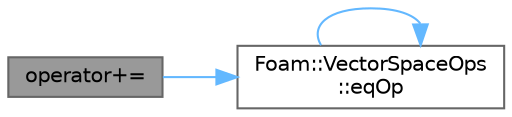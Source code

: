 digraph "operator+="
{
 // LATEX_PDF_SIZE
  bgcolor="transparent";
  edge [fontname=Helvetica,fontsize=10,labelfontname=Helvetica,labelfontsize=10];
  node [fontname=Helvetica,fontsize=10,shape=box,height=0.2,width=0.4];
  rankdir="LR";
  Node1 [id="Node000001",label="operator+=",height=0.2,width=0.4,color="gray40", fillcolor="grey60", style="filled", fontcolor="black",tooltip=" "];
  Node1 -> Node2 [id="edge1_Node000001_Node000002",color="steelblue1",style="solid",tooltip=" "];
  Node2 [id="Node000002",label="Foam::VectorSpaceOps\l::eqOp",height=0.2,width=0.4,color="grey40", fillcolor="white", style="filled",URL="$structFoam_1_1VectorSpaceOps.html#abe9399417fd1a4850ba1d327a37f36c7",tooltip=" "];
  Node2 -> Node2 [id="edge2_Node000002_Node000002",color="steelblue1",style="solid",tooltip=" "];
}
